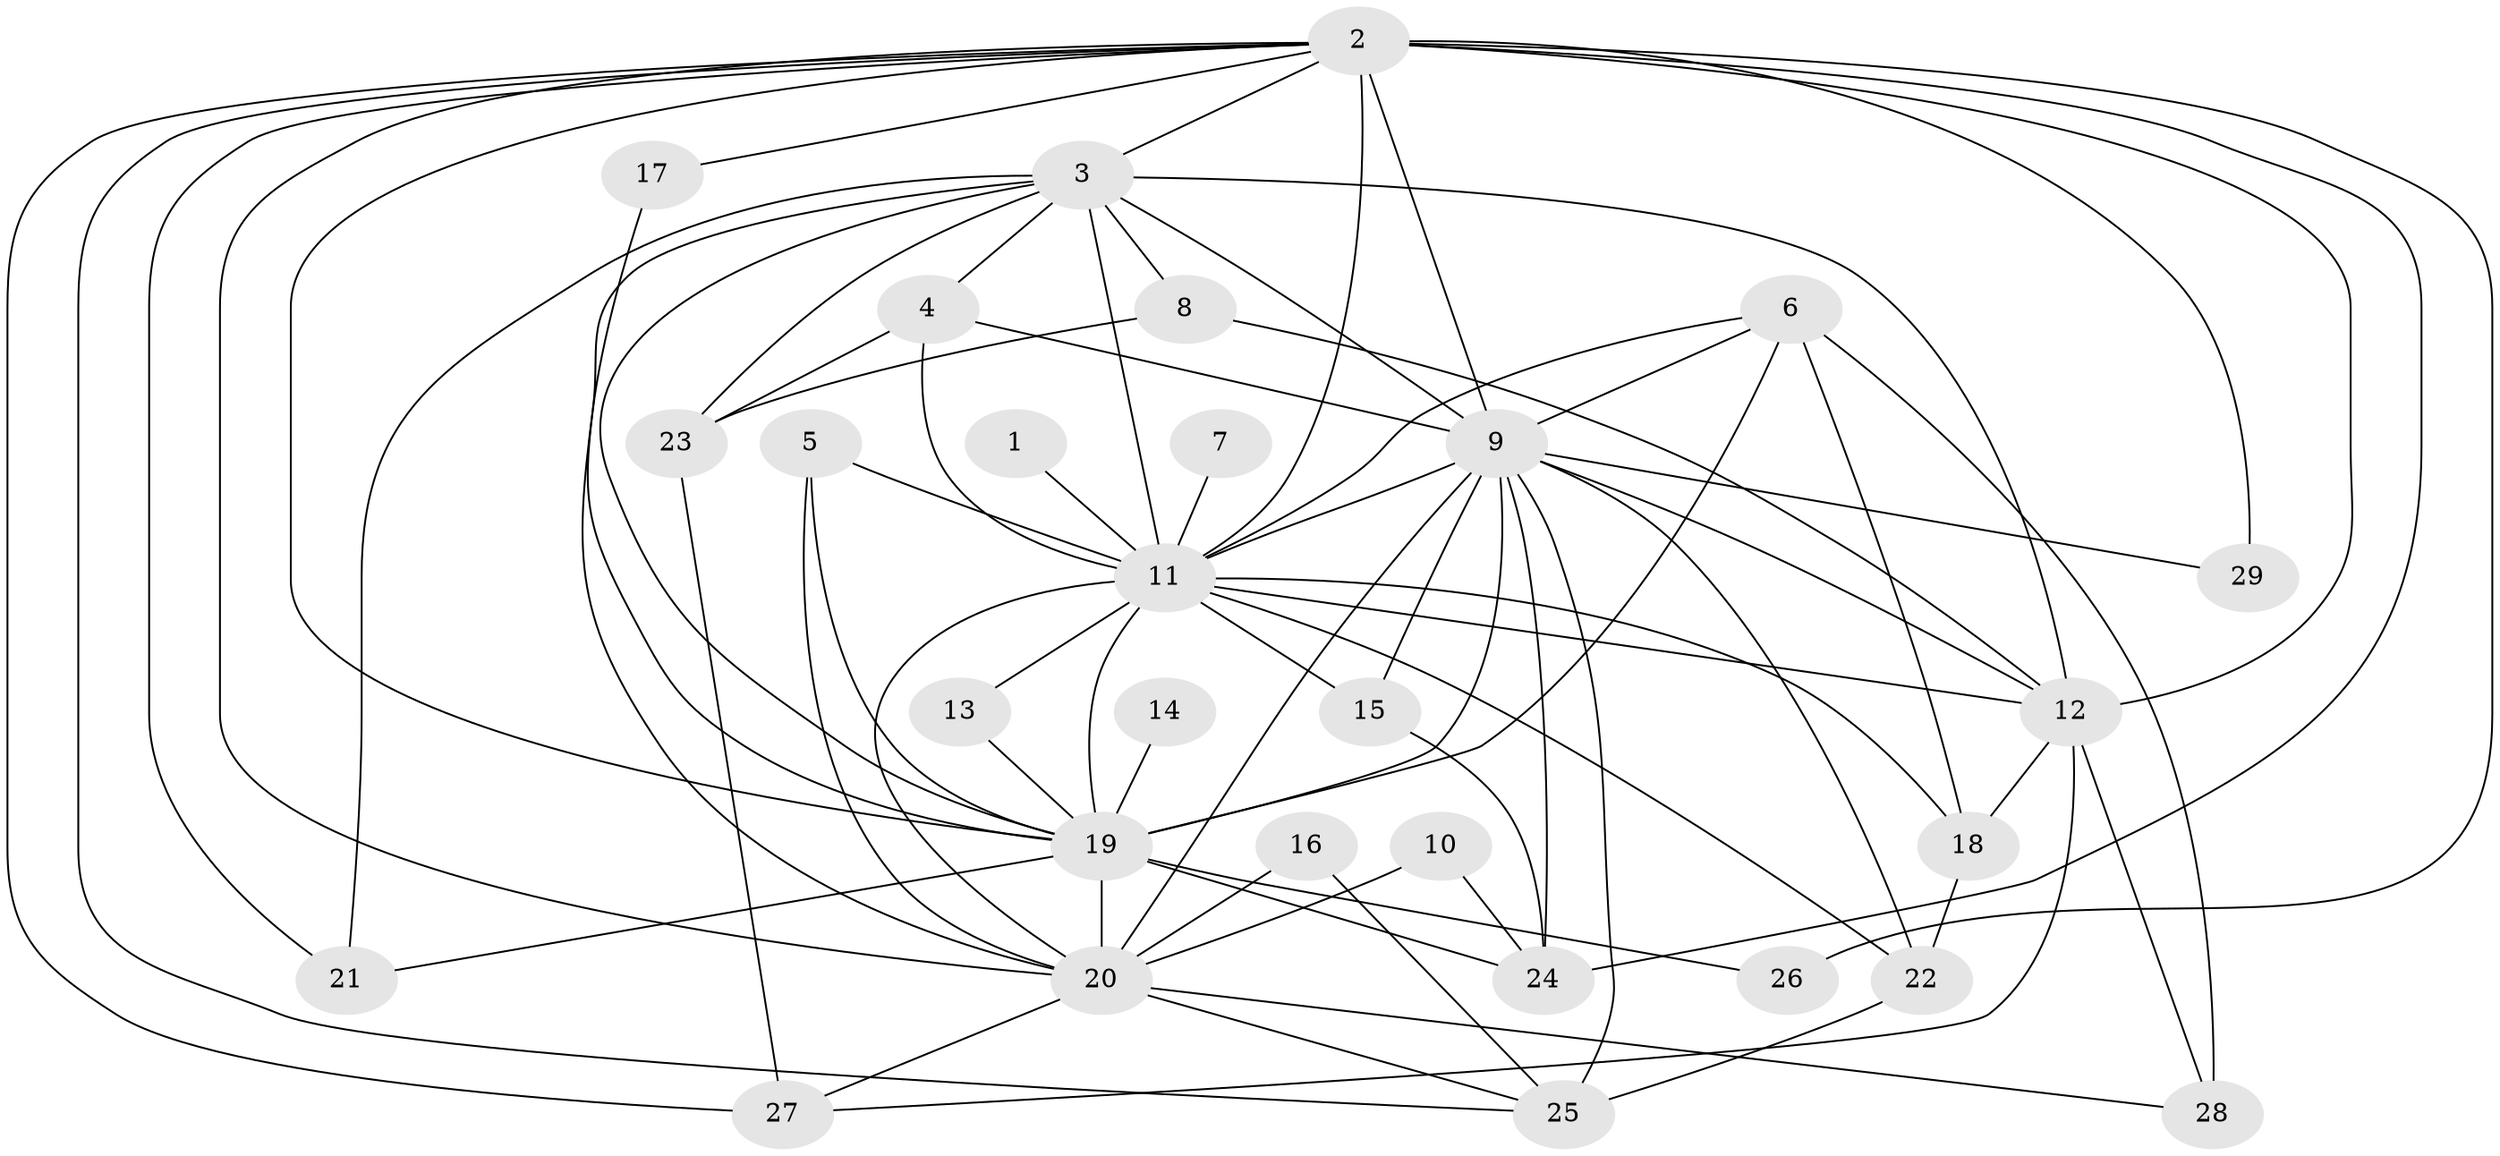 // original degree distribution, {17: 0.029411764705882353, 15: 0.014705882352941176, 18: 0.014705882352941176, 11: 0.014705882352941176, 14: 0.014705882352941176, 21: 0.014705882352941176, 19: 0.029411764705882353, 12: 0.014705882352941176, 3: 0.19117647058823528, 2: 0.5294117647058824, 4: 0.07352941176470588, 9: 0.014705882352941176, 6: 0.029411764705882353, 7: 0.014705882352941176}
// Generated by graph-tools (version 1.1) at 2025/36/03/04/25 23:36:38]
// undirected, 29 vertices, 74 edges
graph export_dot {
  node [color=gray90,style=filled];
  1;
  2;
  3;
  4;
  5;
  6;
  7;
  8;
  9;
  10;
  11;
  12;
  13;
  14;
  15;
  16;
  17;
  18;
  19;
  20;
  21;
  22;
  23;
  24;
  25;
  26;
  27;
  28;
  29;
  1 -- 11 [weight=1.0];
  2 -- 3 [weight=3.0];
  2 -- 9 [weight=7.0];
  2 -- 11 [weight=4.0];
  2 -- 12 [weight=2.0];
  2 -- 17 [weight=1.0];
  2 -- 19 [weight=2.0];
  2 -- 20 [weight=2.0];
  2 -- 21 [weight=1.0];
  2 -- 24 [weight=1.0];
  2 -- 25 [weight=1.0];
  2 -- 26 [weight=1.0];
  2 -- 27 [weight=1.0];
  2 -- 29 [weight=3.0];
  3 -- 4 [weight=1.0];
  3 -- 8 [weight=1.0];
  3 -- 9 [weight=3.0];
  3 -- 11 [weight=3.0];
  3 -- 12 [weight=1.0];
  3 -- 19 [weight=1.0];
  3 -- 20 [weight=2.0];
  3 -- 21 [weight=1.0];
  3 -- 23 [weight=1.0];
  4 -- 9 [weight=1.0];
  4 -- 11 [weight=1.0];
  4 -- 23 [weight=1.0];
  5 -- 11 [weight=1.0];
  5 -- 19 [weight=1.0];
  5 -- 20 [weight=1.0];
  6 -- 9 [weight=1.0];
  6 -- 11 [weight=2.0];
  6 -- 18 [weight=2.0];
  6 -- 19 [weight=1.0];
  6 -- 28 [weight=1.0];
  7 -- 11 [weight=1.0];
  8 -- 12 [weight=1.0];
  8 -- 23 [weight=1.0];
  9 -- 11 [weight=6.0];
  9 -- 12 [weight=2.0];
  9 -- 15 [weight=1.0];
  9 -- 19 [weight=5.0];
  9 -- 20 [weight=4.0];
  9 -- 22 [weight=1.0];
  9 -- 24 [weight=1.0];
  9 -- 25 [weight=2.0];
  9 -- 29 [weight=1.0];
  10 -- 20 [weight=1.0];
  10 -- 24 [weight=1.0];
  11 -- 12 [weight=1.0];
  11 -- 13 [weight=1.0];
  11 -- 15 [weight=1.0];
  11 -- 18 [weight=1.0];
  11 -- 19 [weight=2.0];
  11 -- 20 [weight=2.0];
  11 -- 22 [weight=2.0];
  12 -- 18 [weight=1.0];
  12 -- 27 [weight=1.0];
  12 -- 28 [weight=1.0];
  13 -- 19 [weight=1.0];
  14 -- 19 [weight=1.0];
  15 -- 24 [weight=2.0];
  16 -- 20 [weight=1.0];
  16 -- 25 [weight=1.0];
  17 -- 19 [weight=1.0];
  18 -- 22 [weight=1.0];
  19 -- 20 [weight=1.0];
  19 -- 21 [weight=1.0];
  19 -- 24 [weight=2.0];
  19 -- 26 [weight=1.0];
  20 -- 25 [weight=1.0];
  20 -- 27 [weight=1.0];
  20 -- 28 [weight=1.0];
  22 -- 25 [weight=1.0];
  23 -- 27 [weight=1.0];
}
